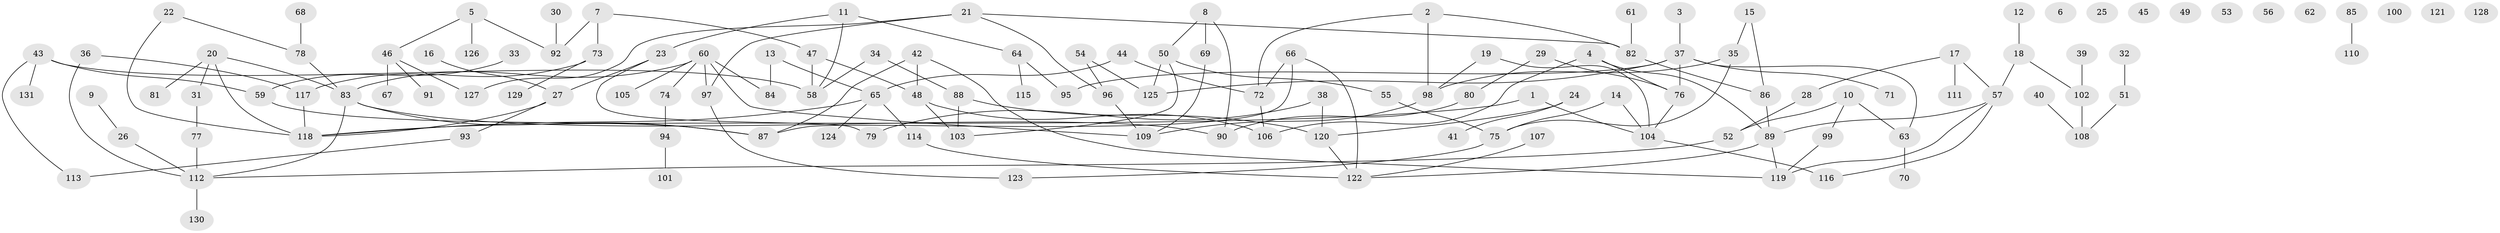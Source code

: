 // Generated by graph-tools (version 1.1) at 2025/13/03/09/25 04:13:14]
// undirected, 131 vertices, 157 edges
graph export_dot {
graph [start="1"]
  node [color=gray90,style=filled];
  1;
  2;
  3;
  4;
  5;
  6;
  7;
  8;
  9;
  10;
  11;
  12;
  13;
  14;
  15;
  16;
  17;
  18;
  19;
  20;
  21;
  22;
  23;
  24;
  25;
  26;
  27;
  28;
  29;
  30;
  31;
  32;
  33;
  34;
  35;
  36;
  37;
  38;
  39;
  40;
  41;
  42;
  43;
  44;
  45;
  46;
  47;
  48;
  49;
  50;
  51;
  52;
  53;
  54;
  55;
  56;
  57;
  58;
  59;
  60;
  61;
  62;
  63;
  64;
  65;
  66;
  67;
  68;
  69;
  70;
  71;
  72;
  73;
  74;
  75;
  76;
  77;
  78;
  79;
  80;
  81;
  82;
  83;
  84;
  85;
  86;
  87;
  88;
  89;
  90;
  91;
  92;
  93;
  94;
  95;
  96;
  97;
  98;
  99;
  100;
  101;
  102;
  103;
  104;
  105;
  106;
  107;
  108;
  109;
  110;
  111;
  112;
  113;
  114;
  115;
  116;
  117;
  118;
  119;
  120;
  121;
  122;
  123;
  124;
  125;
  126;
  127;
  128;
  129;
  130;
  131;
  1 -- 104;
  1 -- 118;
  2 -- 72;
  2 -- 82;
  2 -- 98;
  3 -- 37;
  4 -- 76;
  4 -- 89;
  4 -- 106;
  5 -- 46;
  5 -- 92;
  5 -- 126;
  7 -- 47;
  7 -- 73;
  7 -- 92;
  8 -- 50;
  8 -- 69;
  8 -- 90;
  9 -- 26;
  10 -- 52;
  10 -- 63;
  10 -- 99;
  11 -- 23;
  11 -- 58;
  11 -- 64;
  12 -- 18;
  13 -- 65;
  13 -- 84;
  14 -- 75;
  14 -- 104;
  15 -- 35;
  15 -- 86;
  16 -- 27;
  17 -- 28;
  17 -- 57;
  17 -- 111;
  18 -- 57;
  18 -- 102;
  19 -- 98;
  19 -- 104;
  20 -- 31;
  20 -- 81;
  20 -- 83;
  20 -- 118;
  21 -- 82;
  21 -- 96;
  21 -- 97;
  21 -- 127;
  22 -- 78;
  22 -- 118;
  23 -- 27;
  23 -- 79;
  24 -- 41;
  24 -- 120;
  26 -- 112;
  27 -- 93;
  27 -- 118;
  28 -- 52;
  29 -- 76;
  29 -- 80;
  30 -- 92;
  31 -- 77;
  32 -- 51;
  33 -- 59;
  34 -- 58;
  34 -- 88;
  35 -- 75;
  35 -- 98;
  36 -- 112;
  36 -- 117;
  37 -- 63;
  37 -- 71;
  37 -- 76;
  37 -- 95;
  37 -- 125;
  38 -- 79;
  38 -- 120;
  39 -- 102;
  40 -- 108;
  42 -- 48;
  42 -- 87;
  42 -- 119;
  43 -- 58;
  43 -- 59;
  43 -- 113;
  43 -- 131;
  44 -- 65;
  44 -- 72;
  46 -- 67;
  46 -- 91;
  46 -- 127;
  47 -- 48;
  47 -- 58;
  48 -- 103;
  48 -- 106;
  50 -- 55;
  50 -- 103;
  50 -- 125;
  51 -- 108;
  52 -- 112;
  54 -- 96;
  54 -- 125;
  55 -- 75;
  57 -- 89;
  57 -- 116;
  57 -- 119;
  59 -- 87;
  60 -- 74;
  60 -- 83;
  60 -- 84;
  60 -- 97;
  60 -- 105;
  60 -- 109;
  61 -- 82;
  63 -- 70;
  64 -- 95;
  64 -- 115;
  65 -- 114;
  65 -- 118;
  65 -- 124;
  66 -- 72;
  66 -- 87;
  66 -- 122;
  68 -- 78;
  69 -- 109;
  72 -- 106;
  73 -- 117;
  73 -- 129;
  74 -- 94;
  75 -- 123;
  76 -- 104;
  77 -- 112;
  78 -- 83;
  80 -- 90;
  82 -- 86;
  83 -- 87;
  83 -- 90;
  83 -- 112;
  85 -- 110;
  86 -- 89;
  88 -- 103;
  88 -- 120;
  89 -- 119;
  89 -- 122;
  93 -- 113;
  94 -- 101;
  96 -- 109;
  97 -- 123;
  98 -- 109;
  99 -- 119;
  102 -- 108;
  104 -- 116;
  107 -- 122;
  112 -- 130;
  114 -- 122;
  117 -- 118;
  120 -- 122;
}
